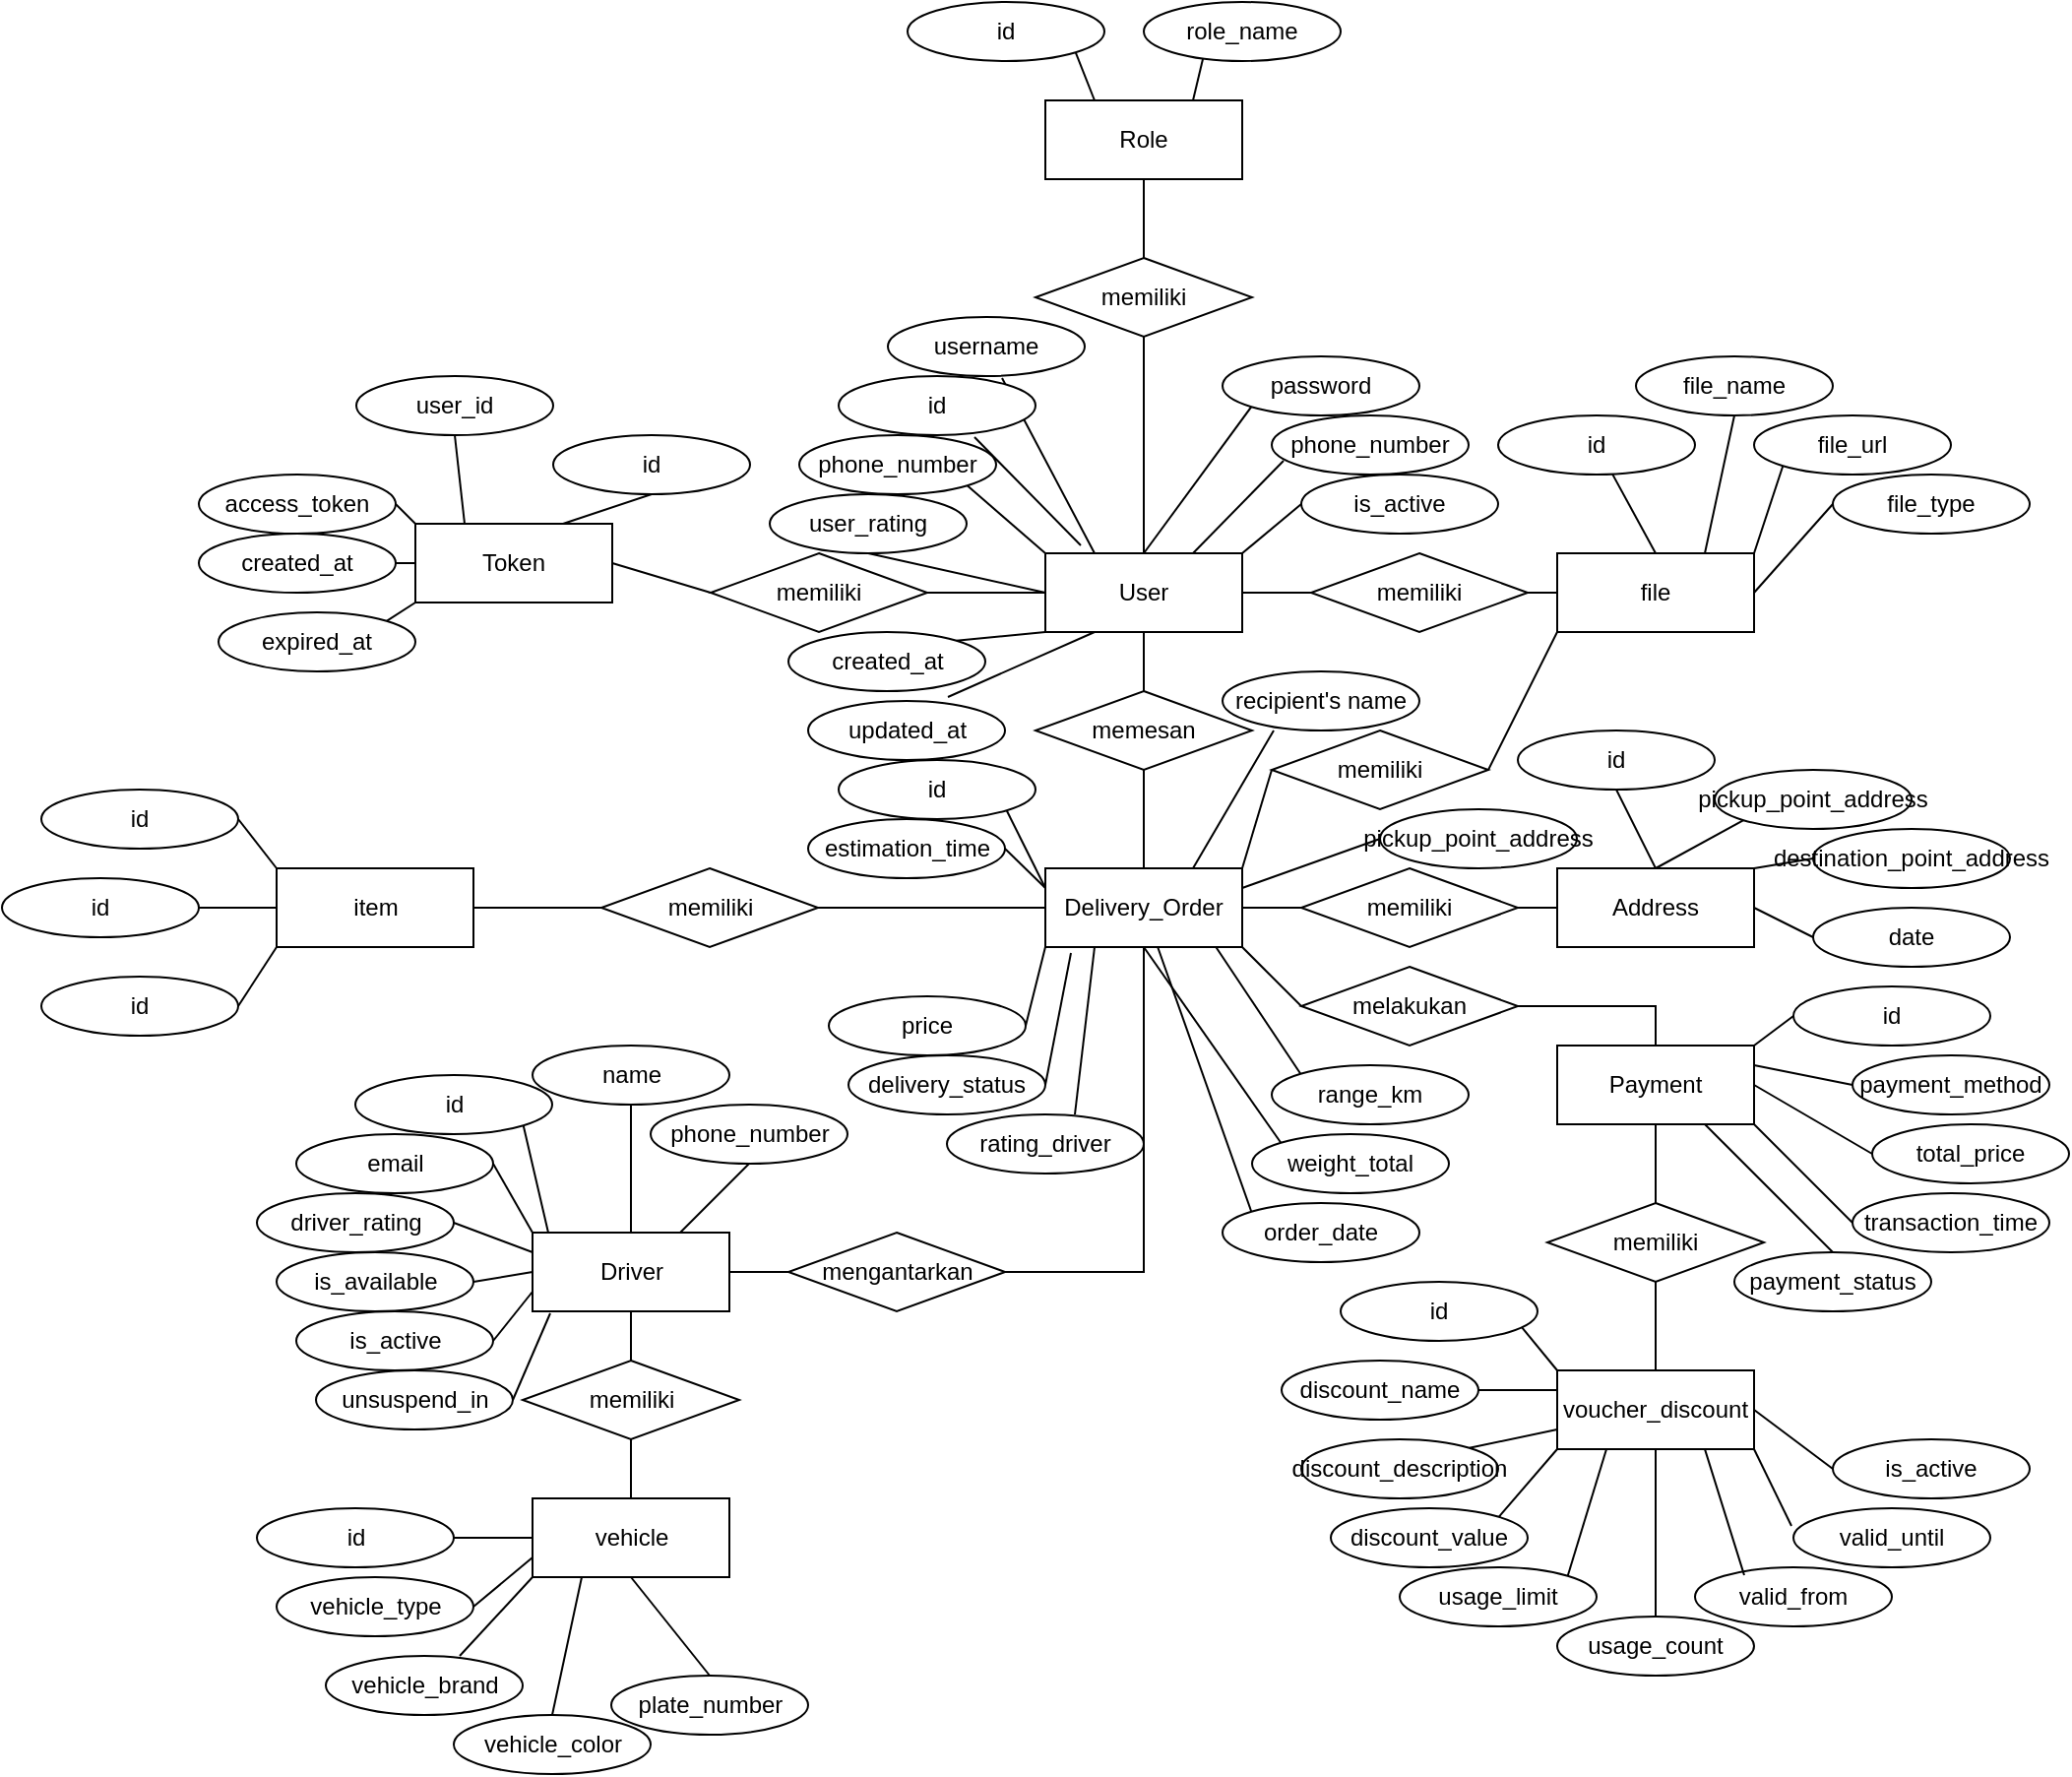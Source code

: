 <mxfile version="27.1.6">
  <diagram id="R2lEEEUBdFMjLlhIrx00" name="Page-1">
    <mxGraphModel dx="2096" dy="1787" grid="1" gridSize="10" guides="1" tooltips="1" connect="1" arrows="1" fold="1" page="1" pageScale="1" pageWidth="850" pageHeight="1100" math="0" shadow="0" extFonts="Permanent Marker^https://fonts.googleapis.com/css?family=Permanent+Marker">
      <root>
        <mxCell id="0" />
        <mxCell id="1" parent="0" />
        <mxCell id="4w9o8WdvUzB_xdpNwszh-34" style="rounded=0;orthogonalLoop=1;jettySize=auto;html=1;exitX=0;exitY=0.5;exitDx=0;exitDy=0;entryX=0.5;entryY=1;entryDx=0;entryDy=0;endArrow=none;startFill=0;" parent="1" source="4w9o8WdvUzB_xdpNwszh-2" target="4w9o8WdvUzB_xdpNwszh-21" edge="1">
          <mxGeometry relative="1" as="geometry" />
        </mxCell>
        <mxCell id="4w9o8WdvUzB_xdpNwszh-36" style="rounded=0;orthogonalLoop=1;jettySize=auto;html=1;exitX=0;exitY=0;exitDx=0;exitDy=0;entryX=1;entryY=1;entryDx=0;entryDy=0;endArrow=none;startFill=0;" parent="1" source="4w9o8WdvUzB_xdpNwszh-2" target="4w9o8WdvUzB_xdpNwszh-12" edge="1">
          <mxGeometry relative="1" as="geometry" />
        </mxCell>
        <mxCell id="4w9o8WdvUzB_xdpNwszh-45" style="rounded=0;orthogonalLoop=1;jettySize=auto;html=1;exitX=1;exitY=0.5;exitDx=0;exitDy=0;entryX=0;entryY=0.5;entryDx=0;entryDy=0;endArrow=none;startFill=0;" parent="1" source="4w9o8WdvUzB_xdpNwszh-2" target="4w9o8WdvUzB_xdpNwszh-43" edge="1">
          <mxGeometry relative="1" as="geometry" />
        </mxCell>
        <mxCell id="4w9o8WdvUzB_xdpNwszh-57" style="rounded=0;orthogonalLoop=1;jettySize=auto;html=1;exitX=0.5;exitY=1;exitDx=0;exitDy=0;entryX=0.5;entryY=0;entryDx=0;entryDy=0;endArrow=none;startFill=0;" parent="1" source="4w9o8WdvUzB_xdpNwszh-2" target="4w9o8WdvUzB_xdpNwszh-58" edge="1">
          <mxGeometry relative="1" as="geometry">
            <mxPoint x="220" y="180" as="targetPoint" />
          </mxGeometry>
        </mxCell>
        <mxCell id="nnu4jiPjYmVC6406jmHO-7" style="edgeStyle=orthogonalEdgeStyle;rounded=0;orthogonalLoop=1;jettySize=auto;html=1;exitX=0.5;exitY=0;exitDx=0;exitDy=0;endArrow=none;startFill=0;" edge="1" parent="1" source="4w9o8WdvUzB_xdpNwszh-2" target="nnu4jiPjYmVC6406jmHO-6">
          <mxGeometry relative="1" as="geometry" />
        </mxCell>
        <mxCell id="4w9o8WdvUzB_xdpNwszh-2" value="User" style="rounded=0;whiteSpace=wrap;html=1;" parent="1" vertex="1">
          <mxGeometry x="50" y="100" width="100" height="40" as="geometry" />
        </mxCell>
        <mxCell id="4w9o8WdvUzB_xdpNwszh-7" value="phone_number" style="ellipse;whiteSpace=wrap;html=1;" parent="1" vertex="1">
          <mxGeometry x="165" y="30" width="100" height="30" as="geometry" />
        </mxCell>
        <mxCell id="4w9o8WdvUzB_xdpNwszh-12" value="phone_number" style="ellipse;whiteSpace=wrap;html=1;" parent="1" vertex="1">
          <mxGeometry x="-75" y="40" width="100" height="30" as="geometry" />
        </mxCell>
        <mxCell id="4w9o8WdvUzB_xdpNwszh-13" value="username" style="ellipse;whiteSpace=wrap;html=1;" parent="1" vertex="1">
          <mxGeometry x="-30" y="-20" width="100" height="30" as="geometry" />
        </mxCell>
        <mxCell id="4w9o8WdvUzB_xdpNwszh-14" value="password" style="ellipse;whiteSpace=wrap;html=1;" parent="1" vertex="1">
          <mxGeometry x="140" width="100" height="30" as="geometry" />
        </mxCell>
        <mxCell id="4w9o8WdvUzB_xdpNwszh-16" value="created_at" style="ellipse;whiteSpace=wrap;html=1;" parent="1" vertex="1">
          <mxGeometry x="-80.5" y="140" width="100" height="30" as="geometry" />
        </mxCell>
        <mxCell id="4w9o8WdvUzB_xdpNwszh-17" value="is_active" style="ellipse;whiteSpace=wrap;html=1;" parent="1" vertex="1">
          <mxGeometry x="180" y="60" width="100" height="30" as="geometry" />
        </mxCell>
        <mxCell id="4w9o8WdvUzB_xdpNwszh-20" value="updated_at" style="ellipse;whiteSpace=wrap;html=1;" parent="1" vertex="1">
          <mxGeometry x="-70.5" y="175" width="100" height="30" as="geometry" />
        </mxCell>
        <mxCell id="4w9o8WdvUzB_xdpNwszh-21" value="user_rating" style="ellipse;whiteSpace=wrap;html=1;" parent="1" vertex="1">
          <mxGeometry x="-90" y="70" width="100" height="30" as="geometry" />
        </mxCell>
        <mxCell id="4w9o8WdvUzB_xdpNwszh-48" style="edgeStyle=orthogonalEdgeStyle;rounded=0;orthogonalLoop=1;jettySize=auto;html=1;exitX=1;exitY=0.5;exitDx=0;exitDy=0;entryX=0;entryY=0.5;entryDx=0;entryDy=0;endArrow=none;startFill=0;" parent="1" source="4w9o8WdvUzB_xdpNwszh-25" target="4w9o8WdvUzB_xdpNwszh-2" edge="1">
          <mxGeometry relative="1" as="geometry" />
        </mxCell>
        <mxCell id="4w9o8WdvUzB_xdpNwszh-25" value="memiliki" style="rhombus;whiteSpace=wrap;html=1;" parent="1" vertex="1">
          <mxGeometry x="-120" y="100" width="110" height="40" as="geometry" />
        </mxCell>
        <mxCell id="4w9o8WdvUzB_xdpNwszh-49" style="rounded=0;orthogonalLoop=1;jettySize=auto;html=1;exitX=1;exitY=0.5;exitDx=0;exitDy=0;entryX=0;entryY=0.5;entryDx=0;entryDy=0;endArrow=none;startFill=0;" parent="1" source="4w9o8WdvUzB_xdpNwszh-28" target="4w9o8WdvUzB_xdpNwszh-25" edge="1">
          <mxGeometry relative="1" as="geometry" />
        </mxCell>
        <mxCell id="3kk9B2pmSGoxyPTIV36t-51" style="rounded=0;orthogonalLoop=1;jettySize=auto;html=1;exitX=0.75;exitY=0;exitDx=0;exitDy=0;entryX=0.5;entryY=1;entryDx=0;entryDy=0;endArrow=none;startFill=0;" parent="1" source="4w9o8WdvUzB_xdpNwszh-28" target="3kk9B2pmSGoxyPTIV36t-48" edge="1">
          <mxGeometry relative="1" as="geometry" />
        </mxCell>
        <mxCell id="3kk9B2pmSGoxyPTIV36t-52" style="rounded=0;orthogonalLoop=1;jettySize=auto;html=1;exitX=0.25;exitY=0;exitDx=0;exitDy=0;entryX=0.5;entryY=1;entryDx=0;entryDy=0;endArrow=none;startFill=0;" parent="1" source="4w9o8WdvUzB_xdpNwszh-28" target="3kk9B2pmSGoxyPTIV36t-44" edge="1">
          <mxGeometry relative="1" as="geometry" />
        </mxCell>
        <mxCell id="3kk9B2pmSGoxyPTIV36t-53" style="rounded=0;orthogonalLoop=1;jettySize=auto;html=1;exitX=0;exitY=0;exitDx=0;exitDy=0;entryX=1;entryY=0.5;entryDx=0;entryDy=0;endArrow=none;startFill=0;" parent="1" source="4w9o8WdvUzB_xdpNwszh-28" target="3kk9B2pmSGoxyPTIV36t-50" edge="1">
          <mxGeometry relative="1" as="geometry" />
        </mxCell>
        <mxCell id="3kk9B2pmSGoxyPTIV36t-54" style="rounded=0;orthogonalLoop=1;jettySize=auto;html=1;exitX=0;exitY=0.5;exitDx=0;exitDy=0;entryX=1;entryY=0.5;entryDx=0;entryDy=0;endArrow=none;startFill=0;" parent="1" source="4w9o8WdvUzB_xdpNwszh-28" target="3kk9B2pmSGoxyPTIV36t-43" edge="1">
          <mxGeometry relative="1" as="geometry" />
        </mxCell>
        <mxCell id="3kk9B2pmSGoxyPTIV36t-55" style="rounded=0;orthogonalLoop=1;jettySize=auto;html=1;exitX=0;exitY=1;exitDx=0;exitDy=0;entryX=1;entryY=0;entryDx=0;entryDy=0;endArrow=none;startFill=0;" parent="1" source="4w9o8WdvUzB_xdpNwszh-28" target="3kk9B2pmSGoxyPTIV36t-49" edge="1">
          <mxGeometry relative="1" as="geometry" />
        </mxCell>
        <mxCell id="4w9o8WdvUzB_xdpNwszh-28" value="Token" style="rounded=0;whiteSpace=wrap;html=1;" parent="1" vertex="1">
          <mxGeometry x="-270" y="85" width="100" height="40" as="geometry" />
        </mxCell>
        <mxCell id="3kk9B2pmSGoxyPTIV36t-9" style="rounded=0;orthogonalLoop=1;jettySize=auto;html=1;exitX=0.75;exitY=0;exitDx=0;exitDy=0;entryX=0.5;entryY=1;entryDx=0;entryDy=0;endArrow=none;startFill=0;" parent="1" source="4w9o8WdvUzB_xdpNwszh-30" target="3kk9B2pmSGoxyPTIV36t-5" edge="1">
          <mxGeometry relative="1" as="geometry" />
        </mxCell>
        <mxCell id="3kk9B2pmSGoxyPTIV36t-10" style="rounded=0;orthogonalLoop=1;jettySize=auto;html=1;exitX=1;exitY=0;exitDx=0;exitDy=0;entryX=0;entryY=1;entryDx=0;entryDy=0;endArrow=none;startFill=0;" parent="1" source="4w9o8WdvUzB_xdpNwszh-30" target="3kk9B2pmSGoxyPTIV36t-4" edge="1">
          <mxGeometry relative="1" as="geometry" />
        </mxCell>
        <mxCell id="3kk9B2pmSGoxyPTIV36t-11" style="rounded=0;orthogonalLoop=1;jettySize=auto;html=1;exitX=1;exitY=0.5;exitDx=0;exitDy=0;entryX=0;entryY=0.5;entryDx=0;entryDy=0;endArrow=none;startFill=0;" parent="1" source="4w9o8WdvUzB_xdpNwszh-30" target="3kk9B2pmSGoxyPTIV36t-6" edge="1">
          <mxGeometry relative="1" as="geometry" />
        </mxCell>
        <mxCell id="4w9o8WdvUzB_xdpNwszh-30" value="file" style="rounded=0;whiteSpace=wrap;html=1;" parent="1" vertex="1">
          <mxGeometry x="310" y="100" width="100" height="40" as="geometry" />
        </mxCell>
        <mxCell id="4w9o8WdvUzB_xdpNwszh-37" style="rounded=0;orthogonalLoop=1;jettySize=auto;html=1;exitX=0.25;exitY=0;exitDx=0;exitDy=0;entryX=0.58;entryY=1.033;entryDx=0;entryDy=0;endArrow=none;startFill=0;entryPerimeter=0;" parent="1" source="4w9o8WdvUzB_xdpNwszh-2" target="4w9o8WdvUzB_xdpNwszh-13" edge="1">
          <mxGeometry relative="1" as="geometry">
            <mxPoint x="105" y="124" as="sourcePoint" />
            <mxPoint x="80" y="70" as="targetPoint" />
          </mxGeometry>
        </mxCell>
        <mxCell id="4w9o8WdvUzB_xdpNwszh-38" style="rounded=0;orthogonalLoop=1;jettySize=auto;html=1;exitX=1;exitY=0;exitDx=0;exitDy=0;entryX=0;entryY=1;entryDx=0;entryDy=0;endArrow=none;startFill=0;" parent="1" source="4w9o8WdvUzB_xdpNwszh-16" target="4w9o8WdvUzB_xdpNwszh-2" edge="1">
          <mxGeometry relative="1" as="geometry">
            <mxPoint x="127" y="299" as="sourcePoint" />
            <mxPoint x="120" y="220" as="targetPoint" />
          </mxGeometry>
        </mxCell>
        <mxCell id="4w9o8WdvUzB_xdpNwszh-39" style="rounded=0;orthogonalLoop=1;jettySize=auto;html=1;exitX=0.71;exitY=-0.067;exitDx=0;exitDy=0;endArrow=none;startFill=0;entryX=0.25;entryY=1;entryDx=0;entryDy=0;exitPerimeter=0;" parent="1" source="4w9o8WdvUzB_xdpNwszh-20" target="4w9o8WdvUzB_xdpNwszh-2" edge="1">
          <mxGeometry relative="1" as="geometry">
            <mxPoint x="177" y="289" as="sourcePoint" />
            <mxPoint x="170" y="210" as="targetPoint" />
          </mxGeometry>
        </mxCell>
        <mxCell id="4w9o8WdvUzB_xdpNwszh-40" style="rounded=0;orthogonalLoop=1;jettySize=auto;html=1;exitX=1;exitY=0;exitDx=0;exitDy=0;entryX=0;entryY=0.5;entryDx=0;entryDy=0;endArrow=none;startFill=0;" parent="1" source="4w9o8WdvUzB_xdpNwszh-2" target="4w9o8WdvUzB_xdpNwszh-17" edge="1">
          <mxGeometry relative="1" as="geometry">
            <mxPoint x="107" y="139" as="sourcePoint" />
            <mxPoint x="100" y="60" as="targetPoint" />
          </mxGeometry>
        </mxCell>
        <mxCell id="4w9o8WdvUzB_xdpNwszh-41" style="rounded=0;orthogonalLoop=1;jettySize=auto;html=1;exitX=0.75;exitY=0;exitDx=0;exitDy=0;entryX=0.06;entryY=0.767;entryDx=0;entryDy=0;endArrow=none;startFill=0;entryPerimeter=0;" parent="1" source="4w9o8WdvUzB_xdpNwszh-2" target="4w9o8WdvUzB_xdpNwszh-7" edge="1">
          <mxGeometry relative="1" as="geometry">
            <mxPoint x="117" y="149" as="sourcePoint" />
            <mxPoint x="110" y="70" as="targetPoint" />
          </mxGeometry>
        </mxCell>
        <mxCell id="4w9o8WdvUzB_xdpNwszh-42" style="rounded=0;orthogonalLoop=1;jettySize=auto;html=1;exitX=0.5;exitY=0;exitDx=0;exitDy=0;entryX=0;entryY=1;entryDx=0;entryDy=0;endArrow=none;startFill=0;" parent="1" source="4w9o8WdvUzB_xdpNwszh-2" target="4w9o8WdvUzB_xdpNwszh-14" edge="1">
          <mxGeometry relative="1" as="geometry">
            <mxPoint x="127" y="100" as="sourcePoint" />
            <mxPoint x="120" y="21" as="targetPoint" />
          </mxGeometry>
        </mxCell>
        <mxCell id="4w9o8WdvUzB_xdpNwszh-44" style="edgeStyle=orthogonalEdgeStyle;rounded=0;orthogonalLoop=1;jettySize=auto;html=1;exitX=1;exitY=0.5;exitDx=0;exitDy=0;entryX=0;entryY=0.5;entryDx=0;entryDy=0;endArrow=none;startFill=0;" parent="1" source="4w9o8WdvUzB_xdpNwszh-43" target="4w9o8WdvUzB_xdpNwszh-30" edge="1">
          <mxGeometry relative="1" as="geometry" />
        </mxCell>
        <mxCell id="4w9o8WdvUzB_xdpNwszh-43" value="memiliki" style="rhombus;whiteSpace=wrap;html=1;" parent="1" vertex="1">
          <mxGeometry x="185" y="100" width="110" height="40" as="geometry" />
        </mxCell>
        <mxCell id="4w9o8WdvUzB_xdpNwszh-54" style="edgeStyle=orthogonalEdgeStyle;rounded=0;orthogonalLoop=1;jettySize=auto;html=1;exitX=1;exitY=0.5;exitDx=0;exitDy=0;entryX=0;entryY=0.5;entryDx=0;entryDy=0;endArrow=none;startFill=0;" parent="1" source="4w9o8WdvUzB_xdpNwszh-46" target="4w9o8WdvUzB_xdpNwszh-55" edge="1">
          <mxGeometry relative="1" as="geometry">
            <mxPoint x="-70.5" y="420" as="targetPoint" />
          </mxGeometry>
        </mxCell>
        <mxCell id="G7uIirfBe3Lg3J7pjnIh-30" style="edgeStyle=orthogonalEdgeStyle;rounded=0;orthogonalLoop=1;jettySize=auto;html=1;exitX=0.5;exitY=1;exitDx=0;exitDy=0;entryX=0.5;entryY=0;entryDx=0;entryDy=0;endArrow=none;startFill=0;" parent="1" source="4w9o8WdvUzB_xdpNwszh-46" target="G7uIirfBe3Lg3J7pjnIh-29" edge="1">
          <mxGeometry relative="1" as="geometry" />
        </mxCell>
        <mxCell id="4w9o8WdvUzB_xdpNwszh-46" value="Driver" style="rounded=0;whiteSpace=wrap;html=1;" parent="1" vertex="1">
          <mxGeometry x="-210.5" y="445" width="100" height="40" as="geometry" />
        </mxCell>
        <mxCell id="3kk9B2pmSGoxyPTIV36t-16" style="rounded=0;orthogonalLoop=1;jettySize=auto;html=1;exitX=0.75;exitY=0;exitDx=0;exitDy=0;entryX=0.26;entryY=1;entryDx=0;entryDy=0;endArrow=none;startFill=0;entryPerimeter=0;" parent="1" source="4w9o8WdvUzB_xdpNwszh-47" target="3kk9B2pmSGoxyPTIV36t-15" edge="1">
          <mxGeometry relative="1" as="geometry" />
        </mxCell>
        <mxCell id="3kk9B2pmSGoxyPTIV36t-17" style="rounded=0;orthogonalLoop=1;jettySize=auto;html=1;exitX=1;exitY=0.25;exitDx=0;exitDy=0;entryX=0;entryY=0.5;entryDx=0;entryDy=0;endArrow=none;startFill=0;" parent="1" source="4w9o8WdvUzB_xdpNwszh-47" target="3kk9B2pmSGoxyPTIV36t-14" edge="1">
          <mxGeometry relative="1" as="geometry" />
        </mxCell>
        <mxCell id="3kk9B2pmSGoxyPTIV36t-33" style="edgeStyle=orthogonalEdgeStyle;rounded=0;orthogonalLoop=1;jettySize=auto;html=1;exitX=1;exitY=0.5;exitDx=0;exitDy=0;entryX=0;entryY=0.5;entryDx=0;entryDy=0;endArrow=none;startFill=0;" parent="1" source="4w9o8WdvUzB_xdpNwszh-47" target="3kk9B2pmSGoxyPTIV36t-32" edge="1">
          <mxGeometry relative="1" as="geometry" />
        </mxCell>
        <mxCell id="3kk9B2pmSGoxyPTIV36t-35" style="rounded=0;orthogonalLoop=1;jettySize=auto;html=1;entryX=0;entryY=0;entryDx=0;entryDy=0;endArrow=none;startFill=0;exitX=0.8;exitY=0.75;exitDx=0;exitDy=0;exitPerimeter=0;" parent="1" source="4w9o8WdvUzB_xdpNwszh-47" target="3kk9B2pmSGoxyPTIV36t-13" edge="1">
          <mxGeometry relative="1" as="geometry">
            <mxPoint x="150" y="340" as="sourcePoint" />
          </mxGeometry>
        </mxCell>
        <mxCell id="3kk9B2pmSGoxyPTIV36t-36" style="rounded=0;orthogonalLoop=1;jettySize=auto;html=1;exitX=0.5;exitY=1;exitDx=0;exitDy=0;entryX=0;entryY=0;entryDx=0;entryDy=0;endArrow=none;startFill=0;" parent="1" source="4w9o8WdvUzB_xdpNwszh-47" target="3kk9B2pmSGoxyPTIV36t-12" edge="1">
          <mxGeometry relative="1" as="geometry" />
        </mxCell>
        <mxCell id="nnu4jiPjYmVC6406jmHO-4" style="rounded=0;orthogonalLoop=1;jettySize=auto;html=1;exitX=1;exitY=0;exitDx=0;exitDy=0;entryX=0;entryY=0.5;entryDx=0;entryDy=0;endArrow=none;startFill=0;" edge="1" parent="1" source="4w9o8WdvUzB_xdpNwszh-47" target="nnu4jiPjYmVC6406jmHO-3">
          <mxGeometry relative="1" as="geometry" />
        </mxCell>
        <mxCell id="nnu4jiPjYmVC6406jmHO-16" style="rounded=0;orthogonalLoop=1;jettySize=auto;html=1;exitX=1;exitY=1;exitDx=0;exitDy=0;endArrow=none;startFill=0;entryX=0;entryY=0.5;entryDx=0;entryDy=0;" edge="1" parent="1" source="4w9o8WdvUzB_xdpNwszh-47" target="nnu4jiPjYmVC6406jmHO-17">
          <mxGeometry relative="1" as="geometry">
            <mxPoint x="230" y="360" as="targetPoint" />
          </mxGeometry>
        </mxCell>
        <mxCell id="nnu4jiPjYmVC6406jmHO-61" value="" style="edgeStyle=orthogonalEdgeStyle;rounded=0;orthogonalLoop=1;jettySize=auto;html=1;endArrow=none;startFill=0;" edge="1" parent="1" source="4w9o8WdvUzB_xdpNwszh-47" target="nnu4jiPjYmVC6406jmHO-60">
          <mxGeometry relative="1" as="geometry" />
        </mxCell>
        <mxCell id="4w9o8WdvUzB_xdpNwszh-47" value="Delivery_Order" style="rounded=0;whiteSpace=wrap;html=1;" parent="1" vertex="1">
          <mxGeometry x="50" y="260" width="100" height="40" as="geometry" />
        </mxCell>
        <mxCell id="4w9o8WdvUzB_xdpNwszh-56" style="edgeStyle=orthogonalEdgeStyle;rounded=0;orthogonalLoop=1;jettySize=auto;html=1;exitX=1;exitY=0.5;exitDx=0;exitDy=0;entryX=0.5;entryY=1;entryDx=0;entryDy=0;endArrow=none;startFill=0;" parent="1" source="4w9o8WdvUzB_xdpNwszh-55" target="4w9o8WdvUzB_xdpNwszh-47" edge="1">
          <mxGeometry relative="1" as="geometry">
            <mxPoint x="99.5" y="340" as="targetPoint" />
          </mxGeometry>
        </mxCell>
        <mxCell id="4w9o8WdvUzB_xdpNwszh-55" value="mengantarkan" style="rhombus;whiteSpace=wrap;html=1;" parent="1" vertex="1">
          <mxGeometry x="-80.5" y="445" width="110" height="40" as="geometry" />
        </mxCell>
        <mxCell id="4w9o8WdvUzB_xdpNwszh-59" style="rounded=0;orthogonalLoop=1;jettySize=auto;html=1;exitX=0.5;exitY=1;exitDx=0;exitDy=0;entryX=0.5;entryY=0;entryDx=0;entryDy=0;endArrow=none;startFill=0;" parent="1" source="4w9o8WdvUzB_xdpNwszh-58" target="4w9o8WdvUzB_xdpNwszh-47" edge="1">
          <mxGeometry relative="1" as="geometry" />
        </mxCell>
        <mxCell id="4w9o8WdvUzB_xdpNwszh-58" value="memesan" style="rhombus;whiteSpace=wrap;html=1;" parent="1" vertex="1">
          <mxGeometry x="45" y="170" width="110" height="40" as="geometry" />
        </mxCell>
        <mxCell id="3kk9B2pmSGoxyPTIV36t-1" value="id" style="ellipse;whiteSpace=wrap;html=1;" parent="1" vertex="1">
          <mxGeometry x="-55" y="10" width="100" height="30" as="geometry" />
        </mxCell>
        <mxCell id="3kk9B2pmSGoxyPTIV36t-2" style="rounded=0;orthogonalLoop=1;jettySize=auto;html=1;exitX=0.69;exitY=1.033;exitDx=0;exitDy=0;entryX=0.18;entryY=-0.1;entryDx=0;entryDy=0;entryPerimeter=0;endArrow=none;startFill=0;exitPerimeter=0;" parent="1" source="3kk9B2pmSGoxyPTIV36t-1" target="4w9o8WdvUzB_xdpNwszh-2" edge="1">
          <mxGeometry relative="1" as="geometry" />
        </mxCell>
        <mxCell id="3kk9B2pmSGoxyPTIV36t-3" value="id" style="ellipse;whiteSpace=wrap;html=1;" parent="1" vertex="1">
          <mxGeometry x="280" y="30" width="100" height="30" as="geometry" />
        </mxCell>
        <mxCell id="3kk9B2pmSGoxyPTIV36t-4" value="file_url" style="ellipse;whiteSpace=wrap;html=1;" parent="1" vertex="1">
          <mxGeometry x="410" y="30" width="100" height="30" as="geometry" />
        </mxCell>
        <mxCell id="3kk9B2pmSGoxyPTIV36t-5" value="file_name" style="ellipse;whiteSpace=wrap;html=1;" parent="1" vertex="1">
          <mxGeometry x="350" width="100" height="30" as="geometry" />
        </mxCell>
        <mxCell id="3kk9B2pmSGoxyPTIV36t-6" value="file_type" style="ellipse;whiteSpace=wrap;html=1;" parent="1" vertex="1">
          <mxGeometry x="450" y="60" width="100" height="30" as="geometry" />
        </mxCell>
        <mxCell id="3kk9B2pmSGoxyPTIV36t-8" style="rounded=0;orthogonalLoop=1;jettySize=auto;html=1;exitX=0.5;exitY=0;exitDx=0;exitDy=0;endArrow=none;startFill=0;" parent="1" source="4w9o8WdvUzB_xdpNwszh-30" target="3kk9B2pmSGoxyPTIV36t-3" edge="1">
          <mxGeometry relative="1" as="geometry" />
        </mxCell>
        <mxCell id="3kk9B2pmSGoxyPTIV36t-12" value="&lt;span style=&quot;text-align: left;&quot;&gt;weight_total&lt;/span&gt;" style="ellipse;whiteSpace=wrap;html=1;" parent="1" vertex="1">
          <mxGeometry x="155" y="395" width="100" height="30" as="geometry" />
        </mxCell>
        <mxCell id="3kk9B2pmSGoxyPTIV36t-13" value="&lt;span style=&quot;text-align: left;&quot;&gt;range_km&lt;/span&gt;" style="ellipse;whiteSpace=wrap;html=1;" parent="1" vertex="1">
          <mxGeometry x="165" y="360" width="100" height="30" as="geometry" />
        </mxCell>
        <mxCell id="3kk9B2pmSGoxyPTIV36t-14" value="&lt;span style=&quot;text-align: left;&quot;&gt;pickup_point_address&lt;/span&gt;" style="ellipse;whiteSpace=wrap;html=1;" parent="1" vertex="1">
          <mxGeometry x="220" y="230" width="100" height="30" as="geometry" />
        </mxCell>
        <mxCell id="3kk9B2pmSGoxyPTIV36t-15" value="&lt;span style=&quot;text-align: left;&quot;&gt;recipient&#39;s name&lt;/span&gt;" style="ellipse;whiteSpace=wrap;html=1;" parent="1" vertex="1">
          <mxGeometry x="140" y="160" width="100" height="30" as="geometry" />
        </mxCell>
        <mxCell id="G7uIirfBe3Lg3J7pjnIh-2" style="rounded=0;orthogonalLoop=1;jettySize=auto;html=1;exitX=0.5;exitY=0;exitDx=0;exitDy=0;entryX=0.5;entryY=1;entryDx=0;entryDy=0;endArrow=none;startFill=0;" parent="1" source="3kk9B2pmSGoxyPTIV36t-18" target="3kk9B2pmSGoxyPTIV36t-29" edge="1">
          <mxGeometry relative="1" as="geometry" />
        </mxCell>
        <mxCell id="G7uIirfBe3Lg3J7pjnIh-3" style="rounded=0;orthogonalLoop=1;jettySize=auto;html=1;exitX=0.5;exitY=0;exitDx=0;exitDy=0;entryX=0;entryY=1;entryDx=0;entryDy=0;endArrow=none;startFill=0;" parent="1" source="3kk9B2pmSGoxyPTIV36t-18" target="3kk9B2pmSGoxyPTIV36t-28" edge="1">
          <mxGeometry relative="1" as="geometry" />
        </mxCell>
        <mxCell id="G7uIirfBe3Lg3J7pjnIh-4" style="rounded=0;orthogonalLoop=1;jettySize=auto;html=1;exitX=1;exitY=0;exitDx=0;exitDy=0;entryX=0;entryY=0.5;entryDx=0;entryDy=0;endArrow=none;startFill=0;" parent="1" source="3kk9B2pmSGoxyPTIV36t-18" target="3kk9B2pmSGoxyPTIV36t-24" edge="1">
          <mxGeometry relative="1" as="geometry" />
        </mxCell>
        <mxCell id="G7uIirfBe3Lg3J7pjnIh-5" style="rounded=0;orthogonalLoop=1;jettySize=auto;html=1;exitX=1;exitY=0.5;exitDx=0;exitDy=0;entryX=0;entryY=0.5;entryDx=0;entryDy=0;endArrow=none;startFill=0;" parent="1" source="3kk9B2pmSGoxyPTIV36t-18" target="3kk9B2pmSGoxyPTIV36t-23" edge="1">
          <mxGeometry relative="1" as="geometry" />
        </mxCell>
        <mxCell id="3kk9B2pmSGoxyPTIV36t-18" value="Address" style="rounded=0;whiteSpace=wrap;html=1;" parent="1" vertex="1">
          <mxGeometry x="310" y="260" width="100" height="40" as="geometry" />
        </mxCell>
        <mxCell id="3kk9B2pmSGoxyPTIV36t-19" value="&lt;span style=&quot;text-align: left;&quot;&gt;order_date&lt;/span&gt;" style="ellipse;whiteSpace=wrap;html=1;" parent="1" vertex="1">
          <mxGeometry x="140" y="430" width="100" height="30" as="geometry" />
        </mxCell>
        <mxCell id="3kk9B2pmSGoxyPTIV36t-42" style="rounded=0;orthogonalLoop=1;jettySize=auto;html=1;exitX=1;exitY=0.5;exitDx=0;exitDy=0;entryX=0;entryY=0.25;entryDx=0;entryDy=0;endArrow=none;startFill=0;" parent="1" source="3kk9B2pmSGoxyPTIV36t-20" target="4w9o8WdvUzB_xdpNwszh-47" edge="1">
          <mxGeometry relative="1" as="geometry" />
        </mxCell>
        <mxCell id="3kk9B2pmSGoxyPTIV36t-20" value="&lt;span style=&quot;text-align: left;&quot;&gt;estimation_time&lt;/span&gt;" style="ellipse;whiteSpace=wrap;html=1;" parent="1" vertex="1">
          <mxGeometry x="-70.5" y="235" width="100" height="30" as="geometry" />
        </mxCell>
        <mxCell id="3kk9B2pmSGoxyPTIV36t-41" style="rounded=0;orthogonalLoop=1;jettySize=auto;html=1;exitX=1;exitY=0.5;exitDx=0;exitDy=0;entryX=0;entryY=1;entryDx=0;entryDy=0;endArrow=none;startFill=0;" parent="1" source="3kk9B2pmSGoxyPTIV36t-21" target="4w9o8WdvUzB_xdpNwszh-47" edge="1">
          <mxGeometry relative="1" as="geometry" />
        </mxCell>
        <mxCell id="3kk9B2pmSGoxyPTIV36t-21" value="&lt;span style=&quot;text-align: left;&quot;&gt;price&lt;/span&gt;" style="ellipse;whiteSpace=wrap;html=1;" parent="1" vertex="1">
          <mxGeometry x="-60" y="325" width="100" height="30" as="geometry" />
        </mxCell>
        <mxCell id="3kk9B2pmSGoxyPTIV36t-23" value="&lt;span style=&quot;text-align: left;&quot;&gt;date&lt;/span&gt;" style="ellipse;whiteSpace=wrap;html=1;" parent="1" vertex="1">
          <mxGeometry x="440" y="280" width="100" height="30" as="geometry" />
        </mxCell>
        <mxCell id="3kk9B2pmSGoxyPTIV36t-24" value="&lt;span style=&quot;text-align: left;&quot;&gt;destination_point_address&lt;/span&gt;" style="ellipse;whiteSpace=wrap;html=1;" parent="1" vertex="1">
          <mxGeometry x="440" y="240" width="100" height="30" as="geometry" />
        </mxCell>
        <mxCell id="3kk9B2pmSGoxyPTIV36t-28" value="&lt;span style=&quot;text-align: left;&quot;&gt;pickup_point_address&lt;/span&gt;" style="ellipse;whiteSpace=wrap;html=1;" parent="1" vertex="1">
          <mxGeometry x="390" y="210" width="100" height="30" as="geometry" />
        </mxCell>
        <mxCell id="3kk9B2pmSGoxyPTIV36t-29" value="&lt;span style=&quot;text-align: left;&quot;&gt;id&lt;/span&gt;" style="ellipse;whiteSpace=wrap;html=1;" parent="1" vertex="1">
          <mxGeometry x="290" y="190" width="100" height="30" as="geometry" />
        </mxCell>
        <mxCell id="3kk9B2pmSGoxyPTIV36t-38" style="rounded=0;orthogonalLoop=1;jettySize=auto;html=1;exitX=0.65;exitY=0;exitDx=0;exitDy=0;entryX=0.25;entryY=1;entryDx=0;entryDy=0;endArrow=none;startFill=0;exitPerimeter=0;" parent="1" source="3kk9B2pmSGoxyPTIV36t-30" target="4w9o8WdvUzB_xdpNwszh-47" edge="1">
          <mxGeometry relative="1" as="geometry" />
        </mxCell>
        <mxCell id="3kk9B2pmSGoxyPTIV36t-30" value="&lt;span style=&quot;text-align: left;&quot;&gt;rating_driver&lt;/span&gt;" style="ellipse;whiteSpace=wrap;html=1;" parent="1" vertex="1">
          <mxGeometry y="385" width="100" height="30" as="geometry" />
        </mxCell>
        <mxCell id="3kk9B2pmSGoxyPTIV36t-40" style="rounded=0;orthogonalLoop=1;jettySize=auto;html=1;exitX=1;exitY=0.5;exitDx=0;exitDy=0;entryX=0.13;entryY=1.075;entryDx=0;entryDy=0;endArrow=none;startFill=0;entryPerimeter=0;" parent="1" source="3kk9B2pmSGoxyPTIV36t-31" target="4w9o8WdvUzB_xdpNwszh-47" edge="1">
          <mxGeometry relative="1" as="geometry" />
        </mxCell>
        <mxCell id="3kk9B2pmSGoxyPTIV36t-31" value="&lt;span style=&quot;text-align: left;&quot;&gt;delivery_status&lt;/span&gt;" style="ellipse;whiteSpace=wrap;html=1;" parent="1" vertex="1">
          <mxGeometry x="-50" y="355" width="100" height="30" as="geometry" />
        </mxCell>
        <mxCell id="3kk9B2pmSGoxyPTIV36t-34" style="edgeStyle=orthogonalEdgeStyle;rounded=0;orthogonalLoop=1;jettySize=auto;html=1;exitX=1;exitY=0.5;exitDx=0;exitDy=0;entryX=0;entryY=0.5;entryDx=0;entryDy=0;endArrow=none;startFill=0;" parent="1" source="3kk9B2pmSGoxyPTIV36t-32" target="3kk9B2pmSGoxyPTIV36t-18" edge="1">
          <mxGeometry relative="1" as="geometry" />
        </mxCell>
        <mxCell id="3kk9B2pmSGoxyPTIV36t-32" value="memiliki" style="rhombus;whiteSpace=wrap;html=1;" parent="1" vertex="1">
          <mxGeometry x="180" y="260" width="110" height="40" as="geometry" />
        </mxCell>
        <mxCell id="3kk9B2pmSGoxyPTIV36t-37" style="rounded=0;orthogonalLoop=1;jettySize=auto;html=1;exitX=0;exitY=0;exitDx=0;exitDy=0;endArrow=none;startFill=0;" parent="1" source="3kk9B2pmSGoxyPTIV36t-19" target="4w9o8WdvUzB_xdpNwszh-47" edge="1">
          <mxGeometry relative="1" as="geometry" />
        </mxCell>
        <mxCell id="3kk9B2pmSGoxyPTIV36t-43" value="created_at" style="ellipse;whiteSpace=wrap;html=1;" parent="1" vertex="1">
          <mxGeometry x="-380" y="90" width="100" height="30" as="geometry" />
        </mxCell>
        <mxCell id="3kk9B2pmSGoxyPTIV36t-44" value="user_id" style="ellipse;whiteSpace=wrap;html=1;" parent="1" vertex="1">
          <mxGeometry x="-300" y="10" width="100" height="30" as="geometry" />
        </mxCell>
        <mxCell id="3kk9B2pmSGoxyPTIV36t-47" style="rounded=0;orthogonalLoop=1;jettySize=auto;html=1;exitX=1;exitY=1;exitDx=0;exitDy=0;entryX=0;entryY=0.25;entryDx=0;entryDy=0;endArrow=none;startFill=0;" parent="1" source="3kk9B2pmSGoxyPTIV36t-46" target="4w9o8WdvUzB_xdpNwszh-47" edge="1">
          <mxGeometry relative="1" as="geometry" />
        </mxCell>
        <mxCell id="3kk9B2pmSGoxyPTIV36t-46" value="id" style="ellipse;whiteSpace=wrap;html=1;" parent="1" vertex="1">
          <mxGeometry x="-55" y="205" width="100" height="30" as="geometry" />
        </mxCell>
        <mxCell id="3kk9B2pmSGoxyPTIV36t-48" value="id" style="ellipse;whiteSpace=wrap;html=1;" parent="1" vertex="1">
          <mxGeometry x="-200" y="40" width="100" height="30" as="geometry" />
        </mxCell>
        <mxCell id="3kk9B2pmSGoxyPTIV36t-49" value="expired_at" style="ellipse;whiteSpace=wrap;html=1;" parent="1" vertex="1">
          <mxGeometry x="-370" y="130" width="100" height="30" as="geometry" />
        </mxCell>
        <mxCell id="3kk9B2pmSGoxyPTIV36t-50" value="access_token" style="ellipse;whiteSpace=wrap;html=1;" parent="1" vertex="1">
          <mxGeometry x="-380" y="60" width="100" height="30" as="geometry" />
        </mxCell>
        <mxCell id="G7uIirfBe3Lg3J7pjnIh-7" value="id" style="ellipse;whiteSpace=wrap;html=1;" parent="1" vertex="1">
          <mxGeometry x="-300.5" y="365" width="100" height="30" as="geometry" />
        </mxCell>
        <mxCell id="G7uIirfBe3Lg3J7pjnIh-22" style="edgeStyle=orthogonalEdgeStyle;rounded=0;orthogonalLoop=1;jettySize=auto;html=1;exitX=0.5;exitY=1;exitDx=0;exitDy=0;entryX=0.5;entryY=0;entryDx=0;entryDy=0;endArrow=none;startFill=0;" parent="1" source="G7uIirfBe3Lg3J7pjnIh-8" target="4w9o8WdvUzB_xdpNwszh-46" edge="1">
          <mxGeometry relative="1" as="geometry" />
        </mxCell>
        <mxCell id="G7uIirfBe3Lg3J7pjnIh-8" value="name" style="ellipse;whiteSpace=wrap;html=1;" parent="1" vertex="1">
          <mxGeometry x="-210.5" y="350" width="100" height="30" as="geometry" />
        </mxCell>
        <mxCell id="G7uIirfBe3Lg3J7pjnIh-27" style="rounded=0;orthogonalLoop=1;jettySize=auto;html=1;exitX=1;exitY=0.5;exitDx=0;exitDy=0;entryX=0;entryY=0.75;entryDx=0;entryDy=0;endArrow=none;startFill=0;" parent="1" source="G7uIirfBe3Lg3J7pjnIh-11" target="4w9o8WdvUzB_xdpNwszh-46" edge="1">
          <mxGeometry relative="1" as="geometry" />
        </mxCell>
        <mxCell id="G7uIirfBe3Lg3J7pjnIh-11" value="&lt;span style=&quot;text-align: left;&quot;&gt;is_active&lt;/span&gt;" style="ellipse;whiteSpace=wrap;html=1;" parent="1" vertex="1">
          <mxGeometry x="-330.5" y="485" width="100" height="30" as="geometry" />
        </mxCell>
        <mxCell id="G7uIirfBe3Lg3J7pjnIh-26" style="rounded=0;orthogonalLoop=1;jettySize=auto;html=1;exitX=1;exitY=0.5;exitDx=0;exitDy=0;entryX=0;entryY=0.5;entryDx=0;entryDy=0;endArrow=none;startFill=0;" parent="1" source="G7uIirfBe3Lg3J7pjnIh-12" target="4w9o8WdvUzB_xdpNwszh-46" edge="1">
          <mxGeometry relative="1" as="geometry" />
        </mxCell>
        <mxCell id="G7uIirfBe3Lg3J7pjnIh-12" value="&lt;span style=&quot;text-align: left;&quot;&gt;is_available&lt;/span&gt;" style="ellipse;whiteSpace=wrap;html=1;" parent="1" vertex="1">
          <mxGeometry x="-340.5" y="455" width="100" height="30" as="geometry" />
        </mxCell>
        <mxCell id="G7uIirfBe3Lg3J7pjnIh-28" style="rounded=0;orthogonalLoop=1;jettySize=auto;html=1;exitX=1;exitY=0.5;exitDx=0;exitDy=0;entryX=0.09;entryY=1.025;entryDx=0;entryDy=0;endArrow=none;startFill=0;entryPerimeter=0;" parent="1" source="G7uIirfBe3Lg3J7pjnIh-13" target="4w9o8WdvUzB_xdpNwszh-46" edge="1">
          <mxGeometry relative="1" as="geometry" />
        </mxCell>
        <mxCell id="G7uIirfBe3Lg3J7pjnIh-13" value="&lt;span style=&quot;text-align: left;&quot;&gt;unsuspend_in&lt;/span&gt;" style="ellipse;whiteSpace=wrap;html=1;" parent="1" vertex="1">
          <mxGeometry x="-320.5" y="515" width="100" height="30" as="geometry" />
        </mxCell>
        <mxCell id="G7uIirfBe3Lg3J7pjnIh-21" style="rounded=0;orthogonalLoop=1;jettySize=auto;html=1;exitX=0.5;exitY=1;exitDx=0;exitDy=0;entryX=0.75;entryY=0;entryDx=0;entryDy=0;endArrow=none;startFill=0;" parent="1" source="G7uIirfBe3Lg3J7pjnIh-14" target="4w9o8WdvUzB_xdpNwszh-46" edge="1">
          <mxGeometry relative="1" as="geometry" />
        </mxCell>
        <mxCell id="G7uIirfBe3Lg3J7pjnIh-14" value="phone_number" style="ellipse;whiteSpace=wrap;html=1;" parent="1" vertex="1">
          <mxGeometry x="-150.5" y="380" width="100" height="30" as="geometry" />
        </mxCell>
        <mxCell id="G7uIirfBe3Lg3J7pjnIh-23" style="rounded=0;orthogonalLoop=1;jettySize=auto;html=1;exitX=1;exitY=0.5;exitDx=0;exitDy=0;entryX=0;entryY=0;entryDx=0;entryDy=0;endArrow=none;startFill=0;" parent="1" source="G7uIirfBe3Lg3J7pjnIh-15" target="4w9o8WdvUzB_xdpNwszh-46" edge="1">
          <mxGeometry relative="1" as="geometry" />
        </mxCell>
        <mxCell id="G7uIirfBe3Lg3J7pjnIh-15" value="email" style="ellipse;whiteSpace=wrap;html=1;" parent="1" vertex="1">
          <mxGeometry x="-330.5" y="395" width="100" height="30" as="geometry" />
        </mxCell>
        <mxCell id="G7uIirfBe3Lg3J7pjnIh-24" style="rounded=0;orthogonalLoop=1;jettySize=auto;html=1;exitX=1;exitY=0.5;exitDx=0;exitDy=0;entryX=0;entryY=0.25;entryDx=0;entryDy=0;endArrow=none;startFill=0;" parent="1" source="G7uIirfBe3Lg3J7pjnIh-16" target="4w9o8WdvUzB_xdpNwszh-46" edge="1">
          <mxGeometry relative="1" as="geometry" />
        </mxCell>
        <mxCell id="G7uIirfBe3Lg3J7pjnIh-16" value="driver_rating" style="ellipse;whiteSpace=wrap;html=1;" parent="1" vertex="1">
          <mxGeometry x="-350.5" y="425" width="100" height="30" as="geometry" />
        </mxCell>
        <mxCell id="nnu4jiPjYmVC6406jmHO-2" style="rounded=0;orthogonalLoop=1;jettySize=auto;html=1;exitX=0.5;exitY=1;exitDx=0;exitDy=0;entryX=0.5;entryY=0;entryDx=0;entryDy=0;endArrow=none;startFill=0;" edge="1" parent="1" source="G7uIirfBe3Lg3J7pjnIh-17" target="G7uIirfBe3Lg3J7pjnIh-39">
          <mxGeometry relative="1" as="geometry" />
        </mxCell>
        <mxCell id="G7uIirfBe3Lg3J7pjnIh-17" value="vehicle" style="rounded=0;whiteSpace=wrap;html=1;" parent="1" vertex="1">
          <mxGeometry x="-210.5" y="580" width="100" height="40" as="geometry" />
        </mxCell>
        <mxCell id="G7uIirfBe3Lg3J7pjnIh-20" style="rounded=0;orthogonalLoop=1;jettySize=auto;html=1;exitX=1;exitY=1;exitDx=0;exitDy=0;entryX=0.08;entryY=0;entryDx=0;entryDy=0;entryPerimeter=0;endArrow=none;startFill=0;" parent="1" source="G7uIirfBe3Lg3J7pjnIh-7" target="4w9o8WdvUzB_xdpNwszh-46" edge="1">
          <mxGeometry relative="1" as="geometry" />
        </mxCell>
        <mxCell id="G7uIirfBe3Lg3J7pjnIh-31" style="edgeStyle=orthogonalEdgeStyle;rounded=0;orthogonalLoop=1;jettySize=auto;html=1;exitX=0.5;exitY=1;exitDx=0;exitDy=0;entryX=0.5;entryY=0;entryDx=0;entryDy=0;endArrow=none;startFill=0;" parent="1" source="G7uIirfBe3Lg3J7pjnIh-29" target="G7uIirfBe3Lg3J7pjnIh-17" edge="1">
          <mxGeometry relative="1" as="geometry" />
        </mxCell>
        <mxCell id="G7uIirfBe3Lg3J7pjnIh-29" value="memiliki" style="rhombus;whiteSpace=wrap;html=1;" parent="1" vertex="1">
          <mxGeometry x="-215.5" y="510" width="110" height="40" as="geometry" />
        </mxCell>
        <mxCell id="G7uIirfBe3Lg3J7pjnIh-34" style="edgeStyle=orthogonalEdgeStyle;rounded=0;orthogonalLoop=1;jettySize=auto;html=1;exitX=1;exitY=0.5;exitDx=0;exitDy=0;entryX=0;entryY=0.5;entryDx=0;entryDy=0;endArrow=none;startFill=0;" parent="1" source="G7uIirfBe3Lg3J7pjnIh-32" target="G7uIirfBe3Lg3J7pjnIh-17" edge="1">
          <mxGeometry relative="1" as="geometry" />
        </mxCell>
        <mxCell id="G7uIirfBe3Lg3J7pjnIh-32" value="&lt;span style=&quot;text-align: left;&quot;&gt;id&lt;/span&gt;" style="ellipse;whiteSpace=wrap;html=1;" parent="1" vertex="1">
          <mxGeometry x="-350.5" y="585" width="100" height="30" as="geometry" />
        </mxCell>
        <mxCell id="G7uIirfBe3Lg3J7pjnIh-35" style="rounded=0;orthogonalLoop=1;jettySize=auto;html=1;exitX=1;exitY=0.5;exitDx=0;exitDy=0;entryX=0;entryY=0.75;entryDx=0;entryDy=0;endArrow=none;startFill=0;" parent="1" source="G7uIirfBe3Lg3J7pjnIh-33" target="G7uIirfBe3Lg3J7pjnIh-17" edge="1">
          <mxGeometry relative="1" as="geometry" />
        </mxCell>
        <mxCell id="G7uIirfBe3Lg3J7pjnIh-33" value="&lt;span style=&quot;text-align: left;&quot;&gt;vehicle_type&lt;/span&gt;" style="ellipse;whiteSpace=wrap;html=1;" parent="1" vertex="1">
          <mxGeometry x="-340.5" y="620" width="100" height="30" as="geometry" />
        </mxCell>
        <mxCell id="G7uIirfBe3Lg3J7pjnIh-41" style="rounded=0;orthogonalLoop=1;jettySize=auto;html=1;exitX=0.68;exitY=0;exitDx=0;exitDy=0;entryX=0;entryY=1;entryDx=0;entryDy=0;endArrow=none;startFill=0;exitPerimeter=0;" parent="1" source="G7uIirfBe3Lg3J7pjnIh-36" target="G7uIirfBe3Lg3J7pjnIh-17" edge="1">
          <mxGeometry relative="1" as="geometry" />
        </mxCell>
        <mxCell id="G7uIirfBe3Lg3J7pjnIh-36" value="&lt;span style=&quot;text-align: left;&quot;&gt;vehicle_brand&lt;/span&gt;" style="ellipse;whiteSpace=wrap;html=1;" parent="1" vertex="1">
          <mxGeometry x="-315.5" y="660" width="100" height="30" as="geometry" />
        </mxCell>
        <mxCell id="nnu4jiPjYmVC6406jmHO-1" style="rounded=0;orthogonalLoop=1;jettySize=auto;html=1;exitX=0.5;exitY=0;exitDx=0;exitDy=0;entryX=0.25;entryY=1;entryDx=0;entryDy=0;endArrow=none;startFill=0;" edge="1" parent="1" source="G7uIirfBe3Lg3J7pjnIh-37" target="G7uIirfBe3Lg3J7pjnIh-17">
          <mxGeometry relative="1" as="geometry" />
        </mxCell>
        <mxCell id="G7uIirfBe3Lg3J7pjnIh-37" value="&lt;span style=&quot;text-align: left;&quot;&gt;vehicle_color&lt;/span&gt;" style="ellipse;whiteSpace=wrap;html=1;" parent="1" vertex="1">
          <mxGeometry x="-250.5" y="690" width="100" height="30" as="geometry" />
        </mxCell>
        <mxCell id="G7uIirfBe3Lg3J7pjnIh-39" value="&lt;span style=&quot;text-align: left;&quot;&gt;plate_number&lt;/span&gt;" style="ellipse;whiteSpace=wrap;html=1;" parent="1" vertex="1">
          <mxGeometry x="-170.5" y="670" width="100" height="30" as="geometry" />
        </mxCell>
        <mxCell id="nnu4jiPjYmVC6406jmHO-5" style="rounded=0;orthogonalLoop=1;jettySize=auto;html=1;exitX=1;exitY=0.5;exitDx=0;exitDy=0;entryX=0;entryY=1;entryDx=0;entryDy=0;endArrow=none;startFill=0;" edge="1" parent="1" source="nnu4jiPjYmVC6406jmHO-3" target="4w9o8WdvUzB_xdpNwszh-30">
          <mxGeometry relative="1" as="geometry" />
        </mxCell>
        <mxCell id="nnu4jiPjYmVC6406jmHO-3" value="memiliki" style="rhombus;whiteSpace=wrap;html=1;" vertex="1" parent="1">
          <mxGeometry x="165" y="190" width="110" height="40" as="geometry" />
        </mxCell>
        <mxCell id="nnu4jiPjYmVC6406jmHO-9" style="edgeStyle=orthogonalEdgeStyle;rounded=0;orthogonalLoop=1;jettySize=auto;html=1;exitX=0.5;exitY=0;exitDx=0;exitDy=0;entryX=0.5;entryY=1;entryDx=0;entryDy=0;endArrow=none;startFill=0;" edge="1" parent="1" source="nnu4jiPjYmVC6406jmHO-6" target="nnu4jiPjYmVC6406jmHO-8">
          <mxGeometry relative="1" as="geometry" />
        </mxCell>
        <mxCell id="nnu4jiPjYmVC6406jmHO-6" value="memiliki" style="rhombus;whiteSpace=wrap;html=1;" vertex="1" parent="1">
          <mxGeometry x="45" y="-50" width="110" height="40" as="geometry" />
        </mxCell>
        <mxCell id="nnu4jiPjYmVC6406jmHO-12" style="rounded=0;orthogonalLoop=1;jettySize=auto;html=1;exitX=0.25;exitY=0;exitDx=0;exitDy=0;entryX=1;entryY=1;entryDx=0;entryDy=0;endArrow=none;startFill=0;" edge="1" parent="1" source="nnu4jiPjYmVC6406jmHO-8" target="nnu4jiPjYmVC6406jmHO-10">
          <mxGeometry relative="1" as="geometry" />
        </mxCell>
        <mxCell id="nnu4jiPjYmVC6406jmHO-8" value="Role" style="rounded=0;whiteSpace=wrap;html=1;" vertex="1" parent="1">
          <mxGeometry x="50" y="-130" width="100" height="40" as="geometry" />
        </mxCell>
        <mxCell id="nnu4jiPjYmVC6406jmHO-10" value="id" style="ellipse;whiteSpace=wrap;html=1;" vertex="1" parent="1">
          <mxGeometry x="-20" y="-180" width="100" height="30" as="geometry" />
        </mxCell>
        <mxCell id="nnu4jiPjYmVC6406jmHO-11" value="role_name" style="ellipse;whiteSpace=wrap;html=1;" vertex="1" parent="1">
          <mxGeometry x="100" y="-180" width="100" height="30" as="geometry" />
        </mxCell>
        <mxCell id="nnu4jiPjYmVC6406jmHO-13" style="rounded=0;orthogonalLoop=1;jettySize=auto;html=1;exitX=0.75;exitY=0;exitDx=0;exitDy=0;entryX=0.3;entryY=0.967;entryDx=0;entryDy=0;entryPerimeter=0;endArrow=none;startFill=0;" edge="1" parent="1" source="nnu4jiPjYmVC6406jmHO-8" target="nnu4jiPjYmVC6406jmHO-11">
          <mxGeometry relative="1" as="geometry" />
        </mxCell>
        <mxCell id="nnu4jiPjYmVC6406jmHO-19" style="edgeStyle=orthogonalEdgeStyle;rounded=0;orthogonalLoop=1;jettySize=auto;html=1;exitX=1;exitY=0.5;exitDx=0;exitDy=0;entryX=0.5;entryY=0;entryDx=0;entryDy=0;endArrow=none;startFill=0;" edge="1" parent="1" source="nnu4jiPjYmVC6406jmHO-17" target="nnu4jiPjYmVC6406jmHO-18">
          <mxGeometry relative="1" as="geometry" />
        </mxCell>
        <mxCell id="nnu4jiPjYmVC6406jmHO-17" value="melakukan" style="rhombus;whiteSpace=wrap;html=1;" vertex="1" parent="1">
          <mxGeometry x="180" y="310" width="110" height="40" as="geometry" />
        </mxCell>
        <mxCell id="nnu4jiPjYmVC6406jmHO-28" style="rounded=0;orthogonalLoop=1;jettySize=auto;html=1;exitX=1;exitY=0;exitDx=0;exitDy=0;entryX=0;entryY=0.5;entryDx=0;entryDy=0;endArrow=none;startFill=0;" edge="1" parent="1" source="nnu4jiPjYmVC6406jmHO-18" target="nnu4jiPjYmVC6406jmHO-26">
          <mxGeometry relative="1" as="geometry" />
        </mxCell>
        <mxCell id="nnu4jiPjYmVC6406jmHO-29" style="rounded=0;orthogonalLoop=1;jettySize=auto;html=1;exitX=1;exitY=0.25;exitDx=0;exitDy=0;entryX=0;entryY=0.5;entryDx=0;entryDy=0;endArrow=none;startFill=0;" edge="1" parent="1" source="nnu4jiPjYmVC6406jmHO-18" target="nnu4jiPjYmVC6406jmHO-25">
          <mxGeometry relative="1" as="geometry" />
        </mxCell>
        <mxCell id="nnu4jiPjYmVC6406jmHO-30" style="rounded=0;orthogonalLoop=1;jettySize=auto;html=1;exitX=1;exitY=0.5;exitDx=0;exitDy=0;entryX=0;entryY=0.5;entryDx=0;entryDy=0;endArrow=none;startFill=0;" edge="1" parent="1" source="nnu4jiPjYmVC6406jmHO-18" target="nnu4jiPjYmVC6406jmHO-24">
          <mxGeometry relative="1" as="geometry" />
        </mxCell>
        <mxCell id="nnu4jiPjYmVC6406jmHO-31" style="rounded=0;orthogonalLoop=1;jettySize=auto;html=1;exitX=1;exitY=1;exitDx=0;exitDy=0;entryX=0;entryY=0.5;entryDx=0;entryDy=0;endArrow=none;startFill=0;" edge="1" parent="1" source="nnu4jiPjYmVC6406jmHO-18" target="nnu4jiPjYmVC6406jmHO-23">
          <mxGeometry relative="1" as="geometry" />
        </mxCell>
        <mxCell id="nnu4jiPjYmVC6406jmHO-34" style="edgeStyle=orthogonalEdgeStyle;rounded=0;orthogonalLoop=1;jettySize=auto;html=1;exitX=0.5;exitY=1;exitDx=0;exitDy=0;entryX=0.5;entryY=0;entryDx=0;entryDy=0;endArrow=none;startFill=0;" edge="1" parent="1" source="nnu4jiPjYmVC6406jmHO-18" target="nnu4jiPjYmVC6406jmHO-33">
          <mxGeometry relative="1" as="geometry" />
        </mxCell>
        <mxCell id="nnu4jiPjYmVC6406jmHO-18" value="Payment" style="rounded=0;whiteSpace=wrap;html=1;" vertex="1" parent="1">
          <mxGeometry x="310" y="350" width="100" height="40" as="geometry" />
        </mxCell>
        <mxCell id="nnu4jiPjYmVC6406jmHO-22" value="&lt;span style=&quot;text-align: left;&quot;&gt;payment_status&lt;/span&gt;" style="ellipse;whiteSpace=wrap;html=1;" vertex="1" parent="1">
          <mxGeometry x="400" y="455" width="100" height="30" as="geometry" />
        </mxCell>
        <mxCell id="nnu4jiPjYmVC6406jmHO-23" value="&lt;span style=&quot;text-align: left;&quot;&gt;transaction_time&lt;/span&gt;" style="ellipse;whiteSpace=wrap;html=1;" vertex="1" parent="1">
          <mxGeometry x="460" y="425" width="100" height="30" as="geometry" />
        </mxCell>
        <mxCell id="nnu4jiPjYmVC6406jmHO-24" value="&lt;span style=&quot;text-align: left;&quot;&gt;total_price&lt;/span&gt;" style="ellipse;whiteSpace=wrap;html=1;" vertex="1" parent="1">
          <mxGeometry x="470" y="390" width="100" height="30" as="geometry" />
        </mxCell>
        <mxCell id="nnu4jiPjYmVC6406jmHO-25" value="&lt;span style=&quot;text-align: left;&quot;&gt;payment_method&lt;/span&gt;" style="ellipse;whiteSpace=wrap;html=1;" vertex="1" parent="1">
          <mxGeometry x="460" y="355" width="100" height="30" as="geometry" />
        </mxCell>
        <mxCell id="nnu4jiPjYmVC6406jmHO-26" value="&lt;span style=&quot;text-align: left;&quot;&gt;id&lt;/span&gt;" style="ellipse;whiteSpace=wrap;html=1;" vertex="1" parent="1">
          <mxGeometry x="430" y="320" width="100" height="30" as="geometry" />
        </mxCell>
        <mxCell id="nnu4jiPjYmVC6406jmHO-32" style="rounded=0;orthogonalLoop=1;jettySize=auto;html=1;exitX=0.75;exitY=1;exitDx=0;exitDy=0;endArrow=none;startFill=0;entryX=0.5;entryY=0;entryDx=0;entryDy=0;" edge="1" parent="1" source="nnu4jiPjYmVC6406jmHO-18" target="nnu4jiPjYmVC6406jmHO-22">
          <mxGeometry relative="1" as="geometry">
            <mxPoint x="430" y="440" as="targetPoint" />
          </mxGeometry>
        </mxCell>
        <mxCell id="nnu4jiPjYmVC6406jmHO-33" value="memiliki" style="rhombus;whiteSpace=wrap;html=1;" vertex="1" parent="1">
          <mxGeometry x="305" y="430" width="110" height="40" as="geometry" />
        </mxCell>
        <mxCell id="nnu4jiPjYmVC6406jmHO-48" style="edgeStyle=orthogonalEdgeStyle;rounded=0;orthogonalLoop=1;jettySize=auto;html=1;exitX=0;exitY=0.25;exitDx=0;exitDy=0;entryX=1;entryY=0.5;entryDx=0;entryDy=0;endArrow=none;startFill=0;" edge="1" parent="1" source="nnu4jiPjYmVC6406jmHO-35" target="nnu4jiPjYmVC6406jmHO-41">
          <mxGeometry relative="1" as="geometry" />
        </mxCell>
        <mxCell id="nnu4jiPjYmVC6406jmHO-49" style="rounded=0;orthogonalLoop=1;jettySize=auto;html=1;exitX=0;exitY=0.75;exitDx=0;exitDy=0;entryX=1;entryY=0;entryDx=0;entryDy=0;endArrow=none;startFill=0;" edge="1" parent="1" source="nnu4jiPjYmVC6406jmHO-35" target="nnu4jiPjYmVC6406jmHO-40">
          <mxGeometry relative="1" as="geometry" />
        </mxCell>
        <mxCell id="nnu4jiPjYmVC6406jmHO-50" style="rounded=0;orthogonalLoop=1;jettySize=auto;html=1;exitX=0;exitY=1;exitDx=0;exitDy=0;entryX=1;entryY=0;entryDx=0;entryDy=0;endArrow=none;startFill=0;" edge="1" parent="1" source="nnu4jiPjYmVC6406jmHO-35" target="nnu4jiPjYmVC6406jmHO-39">
          <mxGeometry relative="1" as="geometry" />
        </mxCell>
        <mxCell id="nnu4jiPjYmVC6406jmHO-51" style="rounded=0;orthogonalLoop=1;jettySize=auto;html=1;exitX=0.25;exitY=1;exitDx=0;exitDy=0;entryX=1;entryY=0;entryDx=0;entryDy=0;endArrow=none;startFill=0;" edge="1" parent="1" source="nnu4jiPjYmVC6406jmHO-35" target="nnu4jiPjYmVC6406jmHO-38">
          <mxGeometry relative="1" as="geometry" />
        </mxCell>
        <mxCell id="nnu4jiPjYmVC6406jmHO-52" style="edgeStyle=orthogonalEdgeStyle;rounded=0;orthogonalLoop=1;jettySize=auto;html=1;exitX=0.5;exitY=1;exitDx=0;exitDy=0;entryX=0.5;entryY=0;entryDx=0;entryDy=0;endArrow=none;startFill=0;" edge="1" parent="1" source="nnu4jiPjYmVC6406jmHO-35" target="nnu4jiPjYmVC6406jmHO-37">
          <mxGeometry relative="1" as="geometry" />
        </mxCell>
        <mxCell id="nnu4jiPjYmVC6406jmHO-55" style="rounded=0;orthogonalLoop=1;jettySize=auto;html=1;exitX=1;exitY=0.5;exitDx=0;exitDy=0;entryX=0;entryY=0.5;entryDx=0;entryDy=0;endArrow=none;startFill=0;" edge="1" parent="1" source="nnu4jiPjYmVC6406jmHO-35" target="nnu4jiPjYmVC6406jmHO-45">
          <mxGeometry relative="1" as="geometry" />
        </mxCell>
        <mxCell id="nnu4jiPjYmVC6406jmHO-35" value="voucher_discount" style="rounded=0;whiteSpace=wrap;html=1;" vertex="1" parent="1">
          <mxGeometry x="310" y="515" width="100" height="40" as="geometry" />
        </mxCell>
        <mxCell id="nnu4jiPjYmVC6406jmHO-36" style="rounded=0;orthogonalLoop=1;jettySize=auto;html=1;exitX=0.5;exitY=1;exitDx=0;exitDy=0;endArrow=none;startFill=0;entryX=0.5;entryY=0;entryDx=0;entryDy=0;" edge="1" parent="1" source="nnu4jiPjYmVC6406jmHO-33" target="nnu4jiPjYmVC6406jmHO-35">
          <mxGeometry relative="1" as="geometry">
            <mxPoint x="370" y="500" as="targetPoint" />
          </mxGeometry>
        </mxCell>
        <mxCell id="nnu4jiPjYmVC6406jmHO-37" value="&lt;span style=&quot;text-align: left;&quot;&gt;usage_count&lt;/span&gt;" style="ellipse;whiteSpace=wrap;html=1;" vertex="1" parent="1">
          <mxGeometry x="310" y="640" width="100" height="30" as="geometry" />
        </mxCell>
        <mxCell id="nnu4jiPjYmVC6406jmHO-38" value="&lt;span style=&quot;text-align: left;&quot;&gt;usage_limit&lt;/span&gt;" style="ellipse;whiteSpace=wrap;html=1;" vertex="1" parent="1">
          <mxGeometry x="230" y="615" width="100" height="30" as="geometry" />
        </mxCell>
        <mxCell id="nnu4jiPjYmVC6406jmHO-39" value="&lt;span style=&quot;text-align: left;&quot;&gt;discount_value&lt;/span&gt;" style="ellipse;whiteSpace=wrap;html=1;" vertex="1" parent="1">
          <mxGeometry x="195" y="585" width="100" height="30" as="geometry" />
        </mxCell>
        <mxCell id="nnu4jiPjYmVC6406jmHO-40" value="&lt;span style=&quot;text-align: left;&quot;&gt;discount_description&lt;/span&gt;" style="ellipse;whiteSpace=wrap;html=1;" vertex="1" parent="1">
          <mxGeometry x="180" y="550" width="100" height="30" as="geometry" />
        </mxCell>
        <mxCell id="nnu4jiPjYmVC6406jmHO-41" value="&lt;span style=&quot;text-align: left;&quot;&gt;discount_name&lt;/span&gt;" style="ellipse;whiteSpace=wrap;html=1;" vertex="1" parent="1">
          <mxGeometry x="170" y="510" width="100" height="30" as="geometry" />
        </mxCell>
        <mxCell id="nnu4jiPjYmVC6406jmHO-42" value="&lt;span style=&quot;text-align: left;&quot;&gt;id&lt;/span&gt;" style="ellipse;whiteSpace=wrap;html=1;" vertex="1" parent="1">
          <mxGeometry x="200" y="470" width="100" height="30" as="geometry" />
        </mxCell>
        <mxCell id="nnu4jiPjYmVC6406jmHO-44" value="&lt;span style=&quot;text-align: left;&quot;&gt;valid_from&lt;/span&gt;" style="ellipse;whiteSpace=wrap;html=1;" vertex="1" parent="1">
          <mxGeometry x="380" y="615" width="100" height="30" as="geometry" />
        </mxCell>
        <mxCell id="nnu4jiPjYmVC6406jmHO-45" value="&lt;span style=&quot;text-align: left;&quot;&gt;is_active&lt;/span&gt;" style="ellipse;whiteSpace=wrap;html=1;" vertex="1" parent="1">
          <mxGeometry x="450" y="550" width="100" height="30" as="geometry" />
        </mxCell>
        <mxCell id="nnu4jiPjYmVC6406jmHO-46" value="&lt;span style=&quot;text-align: left;&quot;&gt;valid_until&lt;/span&gt;" style="ellipse;whiteSpace=wrap;html=1;" vertex="1" parent="1">
          <mxGeometry x="430" y="585" width="100" height="30" as="geometry" />
        </mxCell>
        <mxCell id="nnu4jiPjYmVC6406jmHO-47" style="rounded=0;orthogonalLoop=1;jettySize=auto;html=1;exitX=0;exitY=0;exitDx=0;exitDy=0;entryX=0.92;entryY=0.767;entryDx=0;entryDy=0;entryPerimeter=0;endArrow=none;startFill=0;" edge="1" parent="1" source="nnu4jiPjYmVC6406jmHO-35" target="nnu4jiPjYmVC6406jmHO-42">
          <mxGeometry relative="1" as="geometry" />
        </mxCell>
        <mxCell id="nnu4jiPjYmVC6406jmHO-53" style="rounded=0;orthogonalLoop=1;jettySize=auto;html=1;exitX=0.75;exitY=1;exitDx=0;exitDy=0;entryX=0.25;entryY=0.133;entryDx=0;entryDy=0;entryPerimeter=0;endArrow=none;startFill=0;" edge="1" parent="1" source="nnu4jiPjYmVC6406jmHO-35" target="nnu4jiPjYmVC6406jmHO-44">
          <mxGeometry relative="1" as="geometry" />
        </mxCell>
        <mxCell id="nnu4jiPjYmVC6406jmHO-54" style="rounded=0;orthogonalLoop=1;jettySize=auto;html=1;exitX=1;exitY=1;exitDx=0;exitDy=0;entryX=-0.01;entryY=0.3;entryDx=0;entryDy=0;entryPerimeter=0;endArrow=none;startFill=0;" edge="1" parent="1" source="nnu4jiPjYmVC6406jmHO-35" target="nnu4jiPjYmVC6406jmHO-46">
          <mxGeometry relative="1" as="geometry" />
        </mxCell>
        <mxCell id="nnu4jiPjYmVC6406jmHO-63" style="rounded=0;orthogonalLoop=1;jettySize=auto;html=1;exitX=0;exitY=0;exitDx=0;exitDy=0;entryX=1;entryY=0.5;entryDx=0;entryDy=0;endArrow=none;startFill=0;" edge="1" parent="1" source="nnu4jiPjYmVC6406jmHO-56" target="nnu4jiPjYmVC6406jmHO-57">
          <mxGeometry relative="1" as="geometry" />
        </mxCell>
        <mxCell id="nnu4jiPjYmVC6406jmHO-64" style="rounded=0;orthogonalLoop=1;jettySize=auto;html=1;exitX=0;exitY=0.5;exitDx=0;exitDy=0;endArrow=none;startFill=0;" edge="1" parent="1" source="nnu4jiPjYmVC6406jmHO-56" target="nnu4jiPjYmVC6406jmHO-59">
          <mxGeometry relative="1" as="geometry" />
        </mxCell>
        <mxCell id="nnu4jiPjYmVC6406jmHO-56" value="item" style="rounded=0;whiteSpace=wrap;html=1;" vertex="1" parent="1">
          <mxGeometry x="-340.5" y="260" width="100" height="40" as="geometry" />
        </mxCell>
        <mxCell id="nnu4jiPjYmVC6406jmHO-57" value="id" style="ellipse;whiteSpace=wrap;html=1;" vertex="1" parent="1">
          <mxGeometry x="-460" y="220" width="100" height="30" as="geometry" />
        </mxCell>
        <mxCell id="nnu4jiPjYmVC6406jmHO-58" value="id" style="ellipse;whiteSpace=wrap;html=1;" vertex="1" parent="1">
          <mxGeometry x="-460" y="315" width="100" height="30" as="geometry" />
        </mxCell>
        <mxCell id="nnu4jiPjYmVC6406jmHO-59" value="id" style="ellipse;whiteSpace=wrap;html=1;" vertex="1" parent="1">
          <mxGeometry x="-480" y="265" width="100" height="30" as="geometry" />
        </mxCell>
        <mxCell id="nnu4jiPjYmVC6406jmHO-62" value="" style="edgeStyle=orthogonalEdgeStyle;rounded=0;orthogonalLoop=1;jettySize=auto;html=1;endArrow=none;startFill=0;" edge="1" parent="1" source="nnu4jiPjYmVC6406jmHO-60" target="nnu4jiPjYmVC6406jmHO-56">
          <mxGeometry relative="1" as="geometry" />
        </mxCell>
        <mxCell id="nnu4jiPjYmVC6406jmHO-60" value="memiliki" style="rhombus;whiteSpace=wrap;html=1;" vertex="1" parent="1">
          <mxGeometry x="-175.5" y="260" width="110" height="40" as="geometry" />
        </mxCell>
        <mxCell id="nnu4jiPjYmVC6406jmHO-65" style="rounded=0;orthogonalLoop=1;jettySize=auto;html=1;exitX=0;exitY=1;exitDx=0;exitDy=0;entryX=1;entryY=0.5;entryDx=0;entryDy=0;endArrow=none;startFill=0;" edge="1" parent="1" source="nnu4jiPjYmVC6406jmHO-56" target="nnu4jiPjYmVC6406jmHO-58">
          <mxGeometry relative="1" as="geometry" />
        </mxCell>
      </root>
    </mxGraphModel>
  </diagram>
</mxfile>
